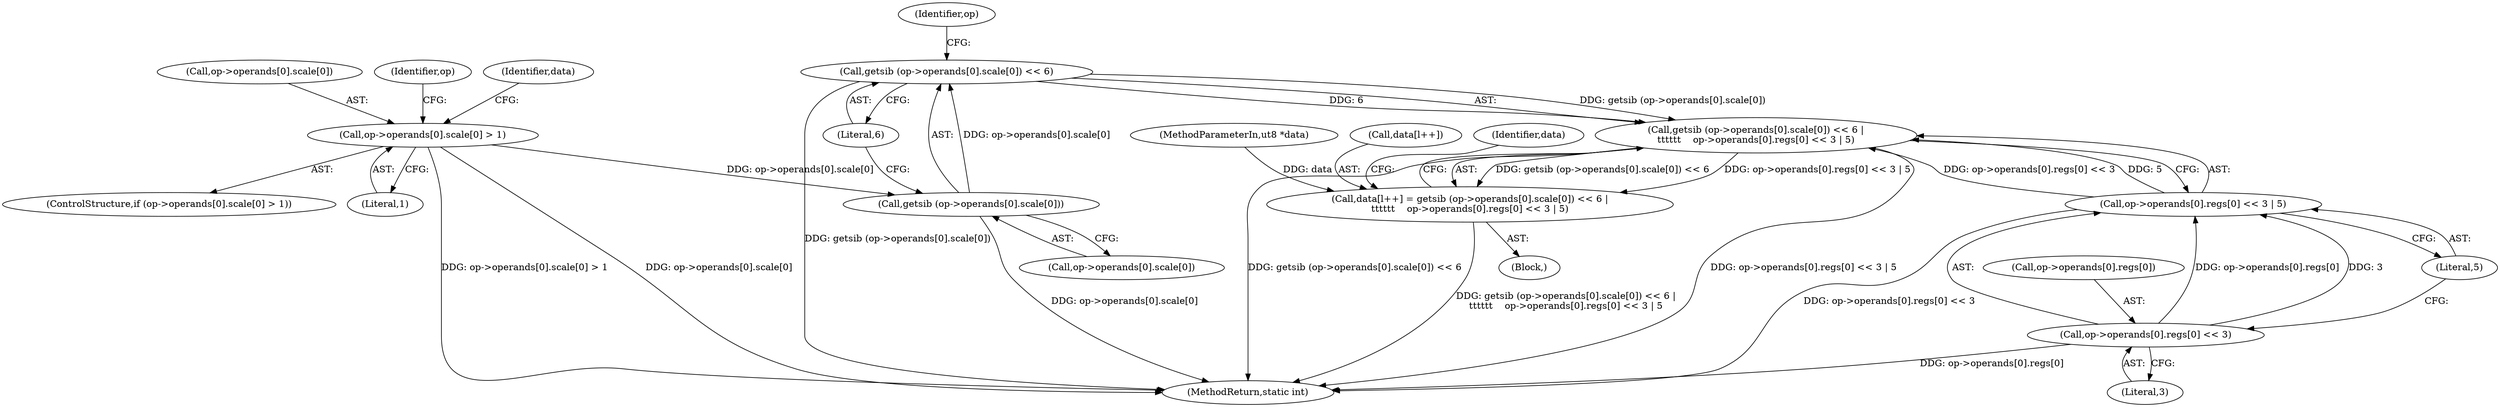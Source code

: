 digraph "0_radare2_f17bfd9f1da05f30f23a4dd05e9d2363e1406948@API" {
"1001616" [label="(Call,getsib (op->operands[0].scale[0]) << 6 |\n\t\t\t\t\t\t    op->operands[0].regs[0] << 3 | 5)"];
"1001617" [label="(Call,getsib (op->operands[0].scale[0]) << 6)"];
"1001618" [label="(Call,getsib (op->operands[0].scale[0]))"];
"1001583" [label="(Call,op->operands[0].scale[0] > 1)"];
"1001629" [label="(Call,op->operands[0].regs[0] << 3 | 5)"];
"1001630" [label="(Call,op->operands[0].regs[0] << 3)"];
"1001611" [label="(Call,data[l++] = getsib (op->operands[0].scale[0]) << 6 |\n\t\t\t\t\t\t    op->operands[0].regs[0] << 3 | 5)"];
"1001680" [label="(Identifier,op)"];
"1001629" [label="(Call,op->operands[0].regs[0] << 3 | 5)"];
"1001597" [label="(Identifier,data)"];
"1001641" [label="(Literal,5)"];
"1000104" [label="(MethodParameterIn,ut8 *data)"];
"1001593" [label="(Literal,1)"];
"1001594" [label="(Block,)"];
"1001628" [label="(Literal,6)"];
"1001619" [label="(Call,op->operands[0].scale[0])"];
"1001640" [label="(Literal,3)"];
"1001631" [label="(Call,op->operands[0].regs[0])"];
"1001583" [label="(Call,op->operands[0].scale[0] > 1)"];
"1001618" [label="(Call,getsib (op->operands[0].scale[0]))"];
"1003220" [label="(MethodReturn,static int)"];
"1001582" [label="(ControlStructure,if (op->operands[0].scale[0] > 1))"];
"1001635" [label="(Identifier,op)"];
"1001616" [label="(Call,getsib (op->operands[0].scale[0]) << 6 |\n\t\t\t\t\t\t    op->operands[0].regs[0] << 3 | 5)"];
"1001584" [label="(Call,op->operands[0].scale[0])"];
"1001612" [label="(Call,data[l++])"];
"1001617" [label="(Call,getsib (op->operands[0].scale[0]) << 6)"];
"1001630" [label="(Call,op->operands[0].regs[0] << 3)"];
"1001611" [label="(Call,data[l++] = getsib (op->operands[0].scale[0]) << 6 |\n\t\t\t\t\t\t    op->operands[0].regs[0] << 3 | 5)"];
"1001644" [label="(Identifier,data)"];
"1001616" -> "1001611"  [label="AST: "];
"1001616" -> "1001629"  [label="CFG: "];
"1001617" -> "1001616"  [label="AST: "];
"1001629" -> "1001616"  [label="AST: "];
"1001611" -> "1001616"  [label="CFG: "];
"1001616" -> "1003220"  [label="DDG: getsib (op->operands[0].scale[0]) << 6"];
"1001616" -> "1003220"  [label="DDG: op->operands[0].regs[0] << 3 | 5"];
"1001616" -> "1001611"  [label="DDG: getsib (op->operands[0].scale[0]) << 6"];
"1001616" -> "1001611"  [label="DDG: op->operands[0].regs[0] << 3 | 5"];
"1001617" -> "1001616"  [label="DDG: getsib (op->operands[0].scale[0])"];
"1001617" -> "1001616"  [label="DDG: 6"];
"1001629" -> "1001616"  [label="DDG: op->operands[0].regs[0] << 3"];
"1001629" -> "1001616"  [label="DDG: 5"];
"1001617" -> "1001628"  [label="CFG: "];
"1001618" -> "1001617"  [label="AST: "];
"1001628" -> "1001617"  [label="AST: "];
"1001635" -> "1001617"  [label="CFG: "];
"1001617" -> "1003220"  [label="DDG: getsib (op->operands[0].scale[0])"];
"1001618" -> "1001617"  [label="DDG: op->operands[0].scale[0]"];
"1001618" -> "1001619"  [label="CFG: "];
"1001619" -> "1001618"  [label="AST: "];
"1001628" -> "1001618"  [label="CFG: "];
"1001618" -> "1003220"  [label="DDG: op->operands[0].scale[0]"];
"1001583" -> "1001618"  [label="DDG: op->operands[0].scale[0]"];
"1001583" -> "1001582"  [label="AST: "];
"1001583" -> "1001593"  [label="CFG: "];
"1001584" -> "1001583"  [label="AST: "];
"1001593" -> "1001583"  [label="AST: "];
"1001597" -> "1001583"  [label="CFG: "];
"1001680" -> "1001583"  [label="CFG: "];
"1001583" -> "1003220"  [label="DDG: op->operands[0].scale[0] > 1"];
"1001583" -> "1003220"  [label="DDG: op->operands[0].scale[0]"];
"1001629" -> "1001641"  [label="CFG: "];
"1001630" -> "1001629"  [label="AST: "];
"1001641" -> "1001629"  [label="AST: "];
"1001629" -> "1003220"  [label="DDG: op->operands[0].regs[0] << 3"];
"1001630" -> "1001629"  [label="DDG: op->operands[0].regs[0]"];
"1001630" -> "1001629"  [label="DDG: 3"];
"1001630" -> "1001640"  [label="CFG: "];
"1001631" -> "1001630"  [label="AST: "];
"1001640" -> "1001630"  [label="AST: "];
"1001641" -> "1001630"  [label="CFG: "];
"1001630" -> "1003220"  [label="DDG: op->operands[0].regs[0]"];
"1001611" -> "1001594"  [label="AST: "];
"1001612" -> "1001611"  [label="AST: "];
"1001644" -> "1001611"  [label="CFG: "];
"1001611" -> "1003220"  [label="DDG: getsib (op->operands[0].scale[0]) << 6 |\n\t\t\t\t\t\t    op->operands[0].regs[0] << 3 | 5"];
"1000104" -> "1001611"  [label="DDG: data"];
}
